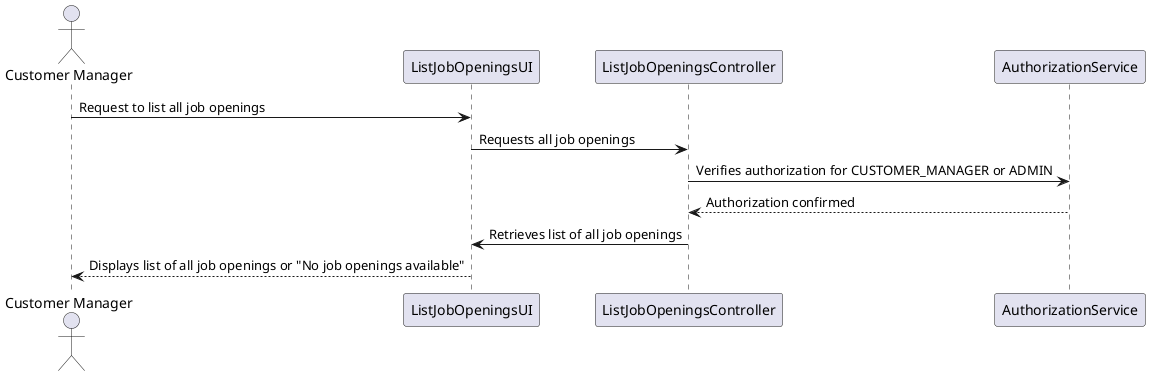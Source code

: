 @startuml
actor "Customer Manager" as CM
participant "ListJobOpeningsUI" as UI
participant "ListJobOpeningsController" as LC
participant "AuthorizationService" as Authz

CM -> UI: Request to list all job openings
UI -> LC: Requests all job openings
LC -> Authz: Verifies authorization for CUSTOMER_MANAGER or ADMIN
Authz --> LC: Authorization confirmed
LC -> UI: Retrieves list of all job openings
UI --> CM: Displays list of all job openings or "No job openings available"

@enduml
